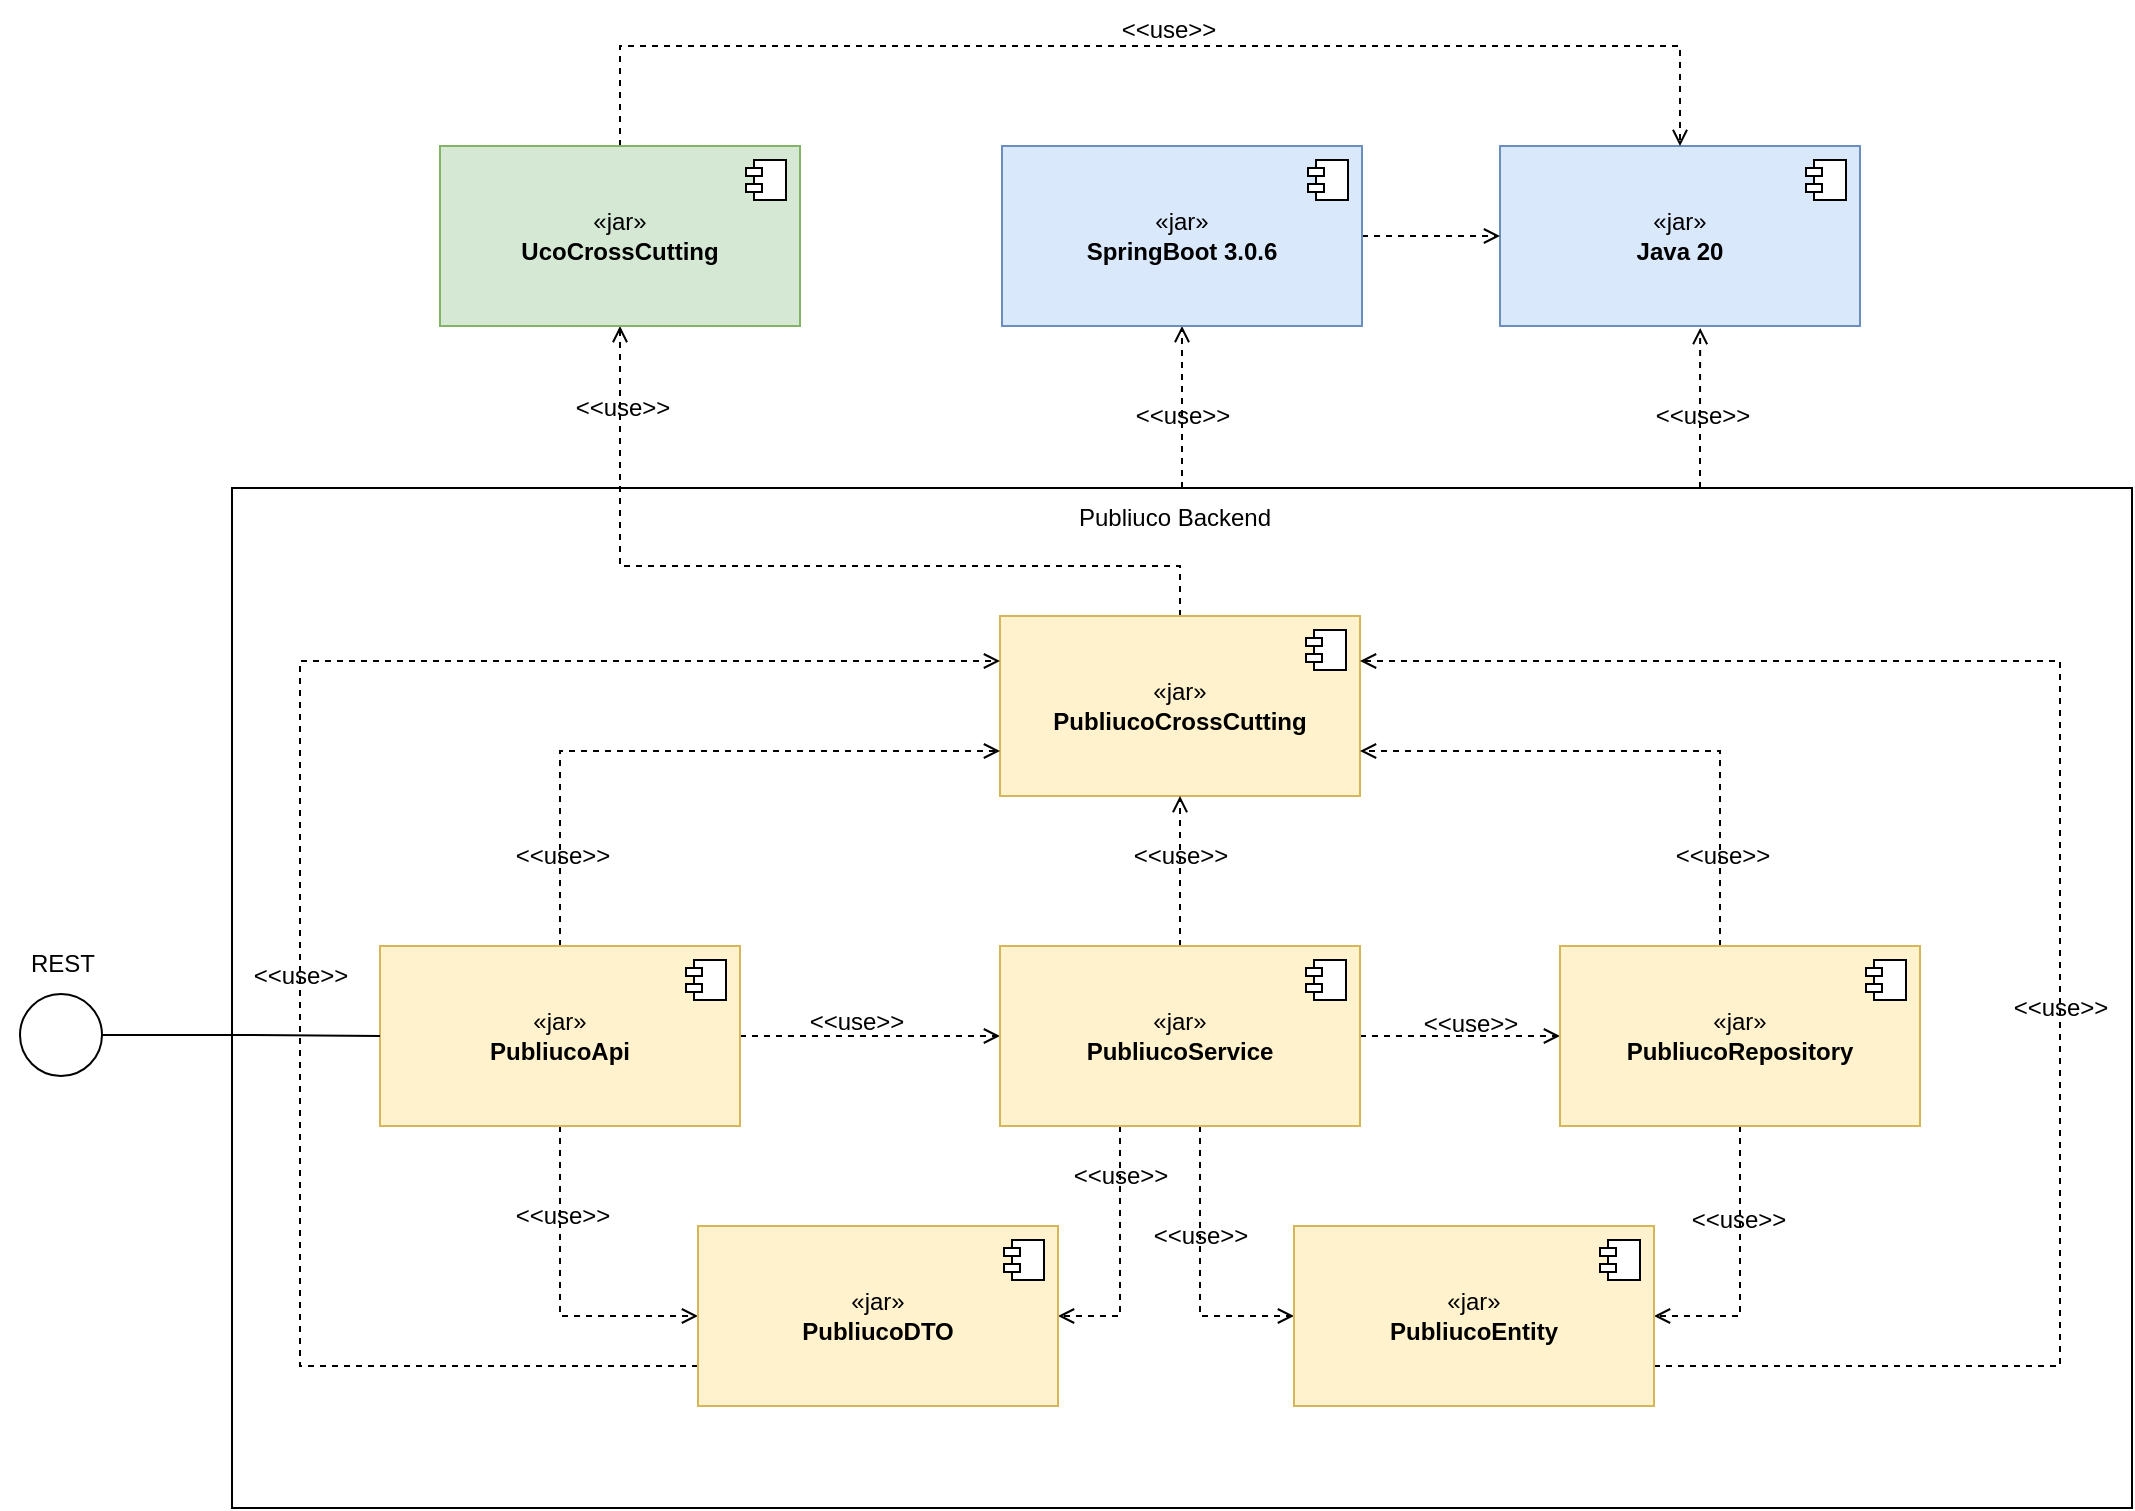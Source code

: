 <mxfile version="21.2.9" type="google">
  <diagram name="Página-1" id="PIklZzsJ2BpsdOLTz_9t">
    <mxGraphModel grid="1" page="1" gridSize="10" guides="1" tooltips="1" connect="1" arrows="1" fold="1" pageScale="1" pageWidth="827" pageHeight="1169" math="0" shadow="0">
      <root>
        <mxCell id="0" />
        <mxCell id="1" parent="0" />
        <mxCell id="p-Tx8P7YwuyTGG2r0MlX-31" style="edgeStyle=orthogonalEdgeStyle;rounded=0;orthogonalLoop=1;jettySize=auto;html=1;entryX=0.556;entryY=1.011;entryDx=0;entryDy=0;entryPerimeter=0;dashed=1;endArrow=open;endFill=0;" edge="1" parent="1" source="p-Tx8P7YwuyTGG2r0MlX-27" target="p-Tx8P7YwuyTGG2r0MlX-29">
          <mxGeometry relative="1" as="geometry">
            <Array as="points">
              <mxPoint x="1120" y="30" />
              <mxPoint x="1120" y="30" />
            </Array>
          </mxGeometry>
        </mxCell>
        <mxCell id="p-Tx8P7YwuyTGG2r0MlX-35" style="edgeStyle=orthogonalEdgeStyle;rounded=0;orthogonalLoop=1;jettySize=auto;html=1;entryX=0.5;entryY=1;entryDx=0;entryDy=0;endArrow=open;endFill=0;dashed=1;" edge="1" parent="1" source="p-Tx8P7YwuyTGG2r0MlX-27" target="p-Tx8P7YwuyTGG2r0MlX-32">
          <mxGeometry relative="1" as="geometry" />
        </mxCell>
        <mxCell id="p-Tx8P7YwuyTGG2r0MlX-27" value="" style="rounded=0;whiteSpace=wrap;html=1;fillColor=none;" vertex="1" parent="1">
          <mxGeometry x="386" y="61" width="950" height="510" as="geometry" />
        </mxCell>
        <mxCell id="p-Tx8P7YwuyTGG2r0MlX-64" style="edgeStyle=orthogonalEdgeStyle;rounded=0;orthogonalLoop=1;jettySize=auto;html=1;dashed=1;endArrow=open;endFill=0;" edge="1" parent="1" source="p-Tx8P7YwuyTGG2r0MlX-1" target="p-Tx8P7YwuyTGG2r0MlX-61">
          <mxGeometry relative="1" as="geometry">
            <Array as="points">
              <mxPoint x="860" y="100" />
              <mxPoint x="580" y="100" />
            </Array>
          </mxGeometry>
        </mxCell>
        <mxCell id="p-Tx8P7YwuyTGG2r0MlX-1" value="«jar»&lt;br&gt;&lt;b&gt;PubliucoCrossCutting&lt;/b&gt;" style="html=1;dropTarget=0;whiteSpace=wrap;fillColor=#fff2cc;strokeColor=#d6b656;" vertex="1" parent="1">
          <mxGeometry x="770" y="125" width="180" height="90" as="geometry" />
        </mxCell>
        <mxCell id="p-Tx8P7YwuyTGG2r0MlX-2" value="" style="shape=module;jettyWidth=8;jettyHeight=4;" vertex="1" parent="p-Tx8P7YwuyTGG2r0MlX-1">
          <mxGeometry x="1" width="20" height="20" relative="1" as="geometry">
            <mxPoint x="-27" y="7" as="offset" />
          </mxGeometry>
        </mxCell>
        <mxCell id="p-Tx8P7YwuyTGG2r0MlX-5" style="edgeStyle=orthogonalEdgeStyle;rounded=0;orthogonalLoop=1;jettySize=auto;html=1;endArrow=open;endFill=0;dashed=1;startArrow=none;entryX=0;entryY=0.75;entryDx=0;entryDy=0;" edge="1" parent="1" source="p-Tx8P7YwuyTGG2r0MlX-3" target="p-Tx8P7YwuyTGG2r0MlX-1">
          <mxGeometry relative="1" as="geometry">
            <mxPoint x="550" y="215" as="sourcePoint" />
            <Array as="points">
              <mxPoint x="550" y="193" />
            </Array>
          </mxGeometry>
        </mxCell>
        <mxCell id="p-Tx8P7YwuyTGG2r0MlX-12" style="edgeStyle=orthogonalEdgeStyle;rounded=0;orthogonalLoop=1;jettySize=auto;html=1;entryX=0;entryY=0.5;entryDx=0;entryDy=0;endArrow=open;endFill=0;dashed=1;" edge="1" parent="1" source="p-Tx8P7YwuyTGG2r0MlX-3" target="p-Tx8P7YwuyTGG2r0MlX-8">
          <mxGeometry relative="1" as="geometry" />
        </mxCell>
        <mxCell id="p-Tx8P7YwuyTGG2r0MlX-18" style="edgeStyle=orthogonalEdgeStyle;rounded=0;orthogonalLoop=1;jettySize=auto;html=1;entryX=0;entryY=0.5;entryDx=0;entryDy=0;endArrow=open;endFill=0;dashed=1;" edge="1" parent="1" source="p-Tx8P7YwuyTGG2r0MlX-3" target="p-Tx8P7YwuyTGG2r0MlX-16">
          <mxGeometry relative="1" as="geometry" />
        </mxCell>
        <mxCell id="p-Tx8P7YwuyTGG2r0MlX-3" value="«jar»&lt;br&gt;&lt;b&gt;PubliucoApi&lt;/b&gt;" style="html=1;dropTarget=0;whiteSpace=wrap;fillColor=#fff2cc;strokeColor=#d6b656;" vertex="1" parent="1">
          <mxGeometry x="460" y="290" width="180" height="90" as="geometry" />
        </mxCell>
        <mxCell id="p-Tx8P7YwuyTGG2r0MlX-4" value="" style="shape=module;jettyWidth=8;jettyHeight=4;" vertex="1" parent="p-Tx8P7YwuyTGG2r0MlX-3">
          <mxGeometry x="1" width="20" height="20" relative="1" as="geometry">
            <mxPoint x="-27" y="7" as="offset" />
          </mxGeometry>
        </mxCell>
        <mxCell id="p-Tx8P7YwuyTGG2r0MlX-13" style="edgeStyle=orthogonalEdgeStyle;rounded=0;orthogonalLoop=1;jettySize=auto;html=1;entryX=0;entryY=0.5;entryDx=0;entryDy=0;dashed=1;endArrow=open;endFill=0;" edge="1" parent="1" source="p-Tx8P7YwuyTGG2r0MlX-8" target="p-Tx8P7YwuyTGG2r0MlX-10">
          <mxGeometry relative="1" as="geometry" />
        </mxCell>
        <mxCell id="p-Tx8P7YwuyTGG2r0MlX-19" style="edgeStyle=orthogonalEdgeStyle;rounded=0;orthogonalLoop=1;jettySize=auto;html=1;entryX=1;entryY=0.5;entryDx=0;entryDy=0;endArrow=open;endFill=0;dashed=1;" edge="1" parent="1" source="p-Tx8P7YwuyTGG2r0MlX-8" target="p-Tx8P7YwuyTGG2r0MlX-16">
          <mxGeometry relative="1" as="geometry">
            <Array as="points">
              <mxPoint x="830" y="475" />
            </Array>
          </mxGeometry>
        </mxCell>
        <mxCell id="p-Tx8P7YwuyTGG2r0MlX-21" style="edgeStyle=orthogonalEdgeStyle;rounded=0;orthogonalLoop=1;jettySize=auto;html=1;entryX=0;entryY=0.5;entryDx=0;entryDy=0;endArrow=open;endFill=0;dashed=1;" edge="1" parent="1" source="p-Tx8P7YwuyTGG2r0MlX-8" target="p-Tx8P7YwuyTGG2r0MlX-14">
          <mxGeometry relative="1" as="geometry">
            <Array as="points">
              <mxPoint x="870" y="475" />
            </Array>
          </mxGeometry>
        </mxCell>
        <mxCell id="p-Tx8P7YwuyTGG2r0MlX-23" style="edgeStyle=orthogonalEdgeStyle;rounded=0;orthogonalLoop=1;jettySize=auto;html=1;entryX=0.5;entryY=1;entryDx=0;entryDy=0;endArrow=open;endFill=0;dashed=1;" edge="1" parent="1" source="p-Tx8P7YwuyTGG2r0MlX-8" target="p-Tx8P7YwuyTGG2r0MlX-1">
          <mxGeometry relative="1" as="geometry" />
        </mxCell>
        <mxCell id="p-Tx8P7YwuyTGG2r0MlX-8" value="«jar»&lt;br&gt;&lt;b style=&quot;border-color: var(--border-color);&quot;&gt;Publiuco&lt;/b&gt;&lt;b&gt;Service&lt;/b&gt;" style="html=1;dropTarget=0;whiteSpace=wrap;fillColor=#fff2cc;strokeColor=#d6b656;" vertex="1" parent="1">
          <mxGeometry x="770" y="290" width="180" height="90" as="geometry" />
        </mxCell>
        <mxCell id="p-Tx8P7YwuyTGG2r0MlX-9" value="" style="shape=module;jettyWidth=8;jettyHeight=4;" vertex="1" parent="p-Tx8P7YwuyTGG2r0MlX-8">
          <mxGeometry x="1" width="20" height="20" relative="1" as="geometry">
            <mxPoint x="-27" y="7" as="offset" />
          </mxGeometry>
        </mxCell>
        <mxCell id="p-Tx8P7YwuyTGG2r0MlX-22" style="edgeStyle=orthogonalEdgeStyle;rounded=0;orthogonalLoop=1;jettySize=auto;html=1;entryX=1;entryY=0.5;entryDx=0;entryDy=0;endArrow=open;endFill=0;dashed=1;" edge="1" parent="1" source="p-Tx8P7YwuyTGG2r0MlX-10" target="p-Tx8P7YwuyTGG2r0MlX-14">
          <mxGeometry relative="1" as="geometry" />
        </mxCell>
        <mxCell id="p-Tx8P7YwuyTGG2r0MlX-24" style="edgeStyle=orthogonalEdgeStyle;rounded=0;orthogonalLoop=1;jettySize=auto;html=1;entryX=1;entryY=0.75;entryDx=0;entryDy=0;dashed=1;endArrow=open;endFill=0;" edge="1" parent="1" source="p-Tx8P7YwuyTGG2r0MlX-10" target="p-Tx8P7YwuyTGG2r0MlX-1">
          <mxGeometry relative="1" as="geometry">
            <Array as="points">
              <mxPoint x="1130" y="193" />
            </Array>
          </mxGeometry>
        </mxCell>
        <mxCell id="p-Tx8P7YwuyTGG2r0MlX-10" value="«jar»&lt;br&gt;&lt;b style=&quot;border-color: var(--border-color);&quot;&gt;Publiuco&lt;/b&gt;&lt;b&gt;Repository&lt;/b&gt;" style="html=1;dropTarget=0;whiteSpace=wrap;fillColor=#fff2cc;strokeColor=#d6b656;" vertex="1" parent="1">
          <mxGeometry x="1050" y="290" width="180" height="90" as="geometry" />
        </mxCell>
        <mxCell id="p-Tx8P7YwuyTGG2r0MlX-11" value="" style="shape=module;jettyWidth=8;jettyHeight=4;" vertex="1" parent="p-Tx8P7YwuyTGG2r0MlX-10">
          <mxGeometry x="1" width="20" height="20" relative="1" as="geometry">
            <mxPoint x="-27" y="7" as="offset" />
          </mxGeometry>
        </mxCell>
        <mxCell id="p-Tx8P7YwuyTGG2r0MlX-26" style="edgeStyle=orthogonalEdgeStyle;rounded=0;orthogonalLoop=1;jettySize=auto;html=1;entryX=1;entryY=0.25;entryDx=0;entryDy=0;dashed=1;endArrow=open;endFill=0;" edge="1" parent="1" source="p-Tx8P7YwuyTGG2r0MlX-14" target="p-Tx8P7YwuyTGG2r0MlX-1">
          <mxGeometry relative="1" as="geometry">
            <Array as="points">
              <mxPoint x="1300" y="500" />
              <mxPoint x="1300" y="148" />
            </Array>
          </mxGeometry>
        </mxCell>
        <mxCell id="p-Tx8P7YwuyTGG2r0MlX-14" value="«jar»&lt;br&gt;&lt;b style=&quot;border-color: var(--border-color);&quot;&gt;Publiuco&lt;/b&gt;&lt;b&gt;Entity&lt;/b&gt;" style="html=1;dropTarget=0;whiteSpace=wrap;fillColor=#fff2cc;strokeColor=#d6b656;" vertex="1" parent="1">
          <mxGeometry x="917" y="430" width="180" height="90" as="geometry" />
        </mxCell>
        <mxCell id="p-Tx8P7YwuyTGG2r0MlX-15" value="" style="shape=module;jettyWidth=8;jettyHeight=4;" vertex="1" parent="p-Tx8P7YwuyTGG2r0MlX-14">
          <mxGeometry x="1" width="20" height="20" relative="1" as="geometry">
            <mxPoint x="-27" y="7" as="offset" />
          </mxGeometry>
        </mxCell>
        <mxCell id="p-Tx8P7YwuyTGG2r0MlX-25" style="edgeStyle=orthogonalEdgeStyle;rounded=0;orthogonalLoop=1;jettySize=auto;html=1;entryX=0;entryY=0.25;entryDx=0;entryDy=0;dashed=1;endArrow=open;endFill=0;" edge="1" parent="1" source="p-Tx8P7YwuyTGG2r0MlX-16" target="p-Tx8P7YwuyTGG2r0MlX-1">
          <mxGeometry relative="1" as="geometry">
            <Array as="points">
              <mxPoint x="420" y="500" />
              <mxPoint x="420" y="148" />
            </Array>
          </mxGeometry>
        </mxCell>
        <mxCell id="p-Tx8P7YwuyTGG2r0MlX-16" value="«jar»&lt;br&gt;&lt;b&gt;PubliucoDTO&lt;/b&gt;" style="html=1;dropTarget=0;whiteSpace=wrap;fillColor=#fff2cc;strokeColor=#d6b656;" vertex="1" parent="1">
          <mxGeometry x="619" y="430" width="180" height="90" as="geometry" />
        </mxCell>
        <mxCell id="p-Tx8P7YwuyTGG2r0MlX-17" value="" style="shape=module;jettyWidth=8;jettyHeight=4;" vertex="1" parent="p-Tx8P7YwuyTGG2r0MlX-16">
          <mxGeometry x="1" width="20" height="20" relative="1" as="geometry">
            <mxPoint x="-27" y="7" as="offset" />
          </mxGeometry>
        </mxCell>
        <mxCell id="p-Tx8P7YwuyTGG2r0MlX-28" value="Publiuco Backend" style="text;html=1;align=center;verticalAlign=middle;resizable=0;points=[];autosize=1;strokeColor=none;fillColor=none;" vertex="1" parent="1">
          <mxGeometry x="797" y="61" width="120" height="30" as="geometry" />
        </mxCell>
        <mxCell id="p-Tx8P7YwuyTGG2r0MlX-29" value="«jar»&lt;br&gt;&lt;b&gt;Java 20&lt;/b&gt;" style="html=1;dropTarget=0;whiteSpace=wrap;fillColor=#dae8fc;strokeColor=#6c8ebf;" vertex="1" parent="1">
          <mxGeometry x="1020" y="-110" width="180" height="90" as="geometry" />
        </mxCell>
        <mxCell id="p-Tx8P7YwuyTGG2r0MlX-30" value="" style="shape=module;jettyWidth=8;jettyHeight=4;" vertex="1" parent="p-Tx8P7YwuyTGG2r0MlX-29">
          <mxGeometry x="1" width="20" height="20" relative="1" as="geometry">
            <mxPoint x="-27" y="7" as="offset" />
          </mxGeometry>
        </mxCell>
        <mxCell id="p-Tx8P7YwuyTGG2r0MlX-34" style="edgeStyle=orthogonalEdgeStyle;rounded=0;orthogonalLoop=1;jettySize=auto;html=1;entryX=0;entryY=0.5;entryDx=0;entryDy=0;dashed=1;endArrow=open;endFill=0;" edge="1" parent="1" source="p-Tx8P7YwuyTGG2r0MlX-32" target="p-Tx8P7YwuyTGG2r0MlX-29">
          <mxGeometry relative="1" as="geometry" />
        </mxCell>
        <mxCell id="p-Tx8P7YwuyTGG2r0MlX-32" value="«jar»&lt;br&gt;&lt;b&gt;SpringBoot 3.0.6&lt;/b&gt;" style="html=1;dropTarget=0;whiteSpace=wrap;fillColor=#dae8fc;strokeColor=#6c8ebf;" vertex="1" parent="1">
          <mxGeometry x="771" y="-110" width="180" height="90" as="geometry" />
        </mxCell>
        <mxCell id="p-Tx8P7YwuyTGG2r0MlX-33" value="" style="shape=module;jettyWidth=8;jettyHeight=4;" vertex="1" parent="p-Tx8P7YwuyTGG2r0MlX-32">
          <mxGeometry x="1" width="20" height="20" relative="1" as="geometry">
            <mxPoint x="-27" y="7" as="offset" />
          </mxGeometry>
        </mxCell>
        <mxCell id="p-Tx8P7YwuyTGG2r0MlX-48" value="&amp;lt;&amp;lt;use&amp;gt;&amp;gt;" style="text;html=1;align=center;verticalAlign=middle;resizable=0;points=[];autosize=1;strokeColor=none;fillColor=none;" vertex="1" parent="1">
          <mxGeometry x="516" y="230" width="70" height="30" as="geometry" />
        </mxCell>
        <mxCell id="p-Tx8P7YwuyTGG2r0MlX-49" value="&amp;lt;&amp;lt;use&amp;gt;&amp;gt;" style="text;html=1;align=center;verticalAlign=middle;resizable=0;points=[];autosize=1;strokeColor=none;fillColor=none;" vertex="1" parent="1">
          <mxGeometry x="825" y="230" width="70" height="30" as="geometry" />
        </mxCell>
        <mxCell id="p-Tx8P7YwuyTGG2r0MlX-50" value="&amp;lt;&amp;lt;use&amp;gt;&amp;gt;" style="text;html=1;align=center;verticalAlign=middle;resizable=0;points=[];autosize=1;strokeColor=none;fillColor=none;" vertex="1" parent="1">
          <mxGeometry x="1096" y="230" width="70" height="30" as="geometry" />
        </mxCell>
        <mxCell id="p-Tx8P7YwuyTGG2r0MlX-51" value="&amp;lt;&amp;lt;use&amp;gt;&amp;gt;" style="text;html=1;align=center;verticalAlign=middle;resizable=0;points=[];autosize=1;strokeColor=none;fillColor=none;" vertex="1" parent="1">
          <mxGeometry x="663" y="313" width="70" height="30" as="geometry" />
        </mxCell>
        <mxCell id="p-Tx8P7YwuyTGG2r0MlX-52" value="&amp;lt;&amp;lt;use&amp;gt;&amp;gt;" style="text;html=1;align=center;verticalAlign=middle;resizable=0;points=[];autosize=1;strokeColor=none;fillColor=none;" vertex="1" parent="1">
          <mxGeometry x="970" y="314" width="70" height="30" as="geometry" />
        </mxCell>
        <mxCell id="p-Tx8P7YwuyTGG2r0MlX-53" value="&amp;lt;&amp;lt;use&amp;gt;&amp;gt;" style="text;html=1;align=center;verticalAlign=middle;resizable=0;points=[];autosize=1;strokeColor=none;fillColor=none;" vertex="1" parent="1">
          <mxGeometry x="516" y="410" width="70" height="30" as="geometry" />
        </mxCell>
        <mxCell id="p-Tx8P7YwuyTGG2r0MlX-54" value="&amp;lt;&amp;lt;use&amp;gt;&amp;gt;" style="text;html=1;align=center;verticalAlign=middle;resizable=0;points=[];autosize=1;strokeColor=none;fillColor=none;" vertex="1" parent="1">
          <mxGeometry x="795" y="390" width="70" height="30" as="geometry" />
        </mxCell>
        <mxCell id="p-Tx8P7YwuyTGG2r0MlX-55" value="&amp;lt;&amp;lt;use&amp;gt;&amp;gt;" style="text;html=1;align=center;verticalAlign=middle;resizable=0;points=[];autosize=1;strokeColor=none;fillColor=none;" vertex="1" parent="1">
          <mxGeometry x="835" y="420" width="70" height="30" as="geometry" />
        </mxCell>
        <mxCell id="p-Tx8P7YwuyTGG2r0MlX-56" value="&amp;lt;&amp;lt;use&amp;gt;&amp;gt;" style="text;html=1;align=center;verticalAlign=middle;resizable=0;points=[];autosize=1;strokeColor=none;fillColor=none;" vertex="1" parent="1">
          <mxGeometry x="1104" y="412" width="70" height="30" as="geometry" />
        </mxCell>
        <mxCell id="p-Tx8P7YwuyTGG2r0MlX-57" value="&amp;lt;&amp;lt;use&amp;gt;&amp;gt;" style="text;html=1;align=center;verticalAlign=middle;resizable=0;points=[];autosize=1;strokeColor=none;fillColor=none;" vertex="1" parent="1">
          <mxGeometry x="1265" y="306" width="70" height="30" as="geometry" />
        </mxCell>
        <mxCell id="p-Tx8P7YwuyTGG2r0MlX-58" value="&amp;lt;&amp;lt;use&amp;gt;&amp;gt;" style="text;html=1;align=center;verticalAlign=middle;resizable=0;points=[];autosize=1;strokeColor=none;fillColor=none;" vertex="1" parent="1">
          <mxGeometry x="385" y="290" width="70" height="30" as="geometry" />
        </mxCell>
        <mxCell id="p-Tx8P7YwuyTGG2r0MlX-59" value="&amp;lt;&amp;lt;use&amp;gt;&amp;gt;" style="text;html=1;align=center;verticalAlign=middle;resizable=0;points=[];autosize=1;strokeColor=none;fillColor=none;" vertex="1" parent="1">
          <mxGeometry x="826" y="10" width="70" height="30" as="geometry" />
        </mxCell>
        <mxCell id="p-Tx8P7YwuyTGG2r0MlX-60" value="&amp;lt;&amp;lt;use&amp;gt;&amp;gt;" style="text;html=1;align=center;verticalAlign=middle;resizable=0;points=[];autosize=1;strokeColor=none;fillColor=none;" vertex="1" parent="1">
          <mxGeometry x="1086" y="10" width="70" height="30" as="geometry" />
        </mxCell>
        <mxCell id="p-Tx8P7YwuyTGG2r0MlX-67" style="edgeStyle=orthogonalEdgeStyle;rounded=0;orthogonalLoop=1;jettySize=auto;html=1;entryX=0.5;entryY=0;entryDx=0;entryDy=0;dashed=1;endArrow=open;endFill=0;" edge="1" parent="1" source="p-Tx8P7YwuyTGG2r0MlX-61" target="p-Tx8P7YwuyTGG2r0MlX-29">
          <mxGeometry relative="1" as="geometry">
            <Array as="points">
              <mxPoint x="580" y="-160" />
              <mxPoint x="1110" y="-160" />
            </Array>
          </mxGeometry>
        </mxCell>
        <mxCell id="p-Tx8P7YwuyTGG2r0MlX-61" value="«jar»&lt;br&gt;&lt;b&gt;UcoCrossCutting&lt;/b&gt;" style="html=1;dropTarget=0;whiteSpace=wrap;fillColor=#d5e8d4;strokeColor=#82b366;" vertex="1" parent="1">
          <mxGeometry x="490" y="-110" width="180" height="90" as="geometry" />
        </mxCell>
        <mxCell id="p-Tx8P7YwuyTGG2r0MlX-62" value="" style="shape=module;jettyWidth=8;jettyHeight=4;" vertex="1" parent="p-Tx8P7YwuyTGG2r0MlX-61">
          <mxGeometry x="1" width="20" height="20" relative="1" as="geometry">
            <mxPoint x="-27" y="7" as="offset" />
          </mxGeometry>
        </mxCell>
        <mxCell id="p-Tx8P7YwuyTGG2r0MlX-65" value="&amp;lt;&amp;lt;use&amp;gt;&amp;gt;" style="text;html=1;align=center;verticalAlign=middle;resizable=0;points=[];autosize=1;strokeColor=none;fillColor=none;" vertex="1" parent="1">
          <mxGeometry x="546" y="6" width="70" height="30" as="geometry" />
        </mxCell>
        <mxCell id="p-Tx8P7YwuyTGG2r0MlX-68" value="&amp;lt;&amp;lt;use&amp;gt;&amp;gt;" style="text;html=1;align=center;verticalAlign=middle;resizable=0;points=[];autosize=1;strokeColor=none;fillColor=none;" vertex="1" parent="1">
          <mxGeometry x="819" y="-183" width="70" height="30" as="geometry" />
        </mxCell>
        <mxCell id="p-Tx8P7YwuyTGG2r0MlX-71" style="edgeStyle=orthogonalEdgeStyle;rounded=0;orthogonalLoop=1;jettySize=auto;html=1;entryX=0;entryY=0.5;entryDx=0;entryDy=0;endArrow=none;endFill=0;" edge="1" parent="1" source="p-Tx8P7YwuyTGG2r0MlX-70" target="p-Tx8P7YwuyTGG2r0MlX-3">
          <mxGeometry relative="1" as="geometry" />
        </mxCell>
        <mxCell id="p-Tx8P7YwuyTGG2r0MlX-70" value="" style="ellipse;whiteSpace=wrap;html=1;aspect=fixed;" vertex="1" parent="1">
          <mxGeometry x="280" y="314" width="41" height="41" as="geometry" />
        </mxCell>
        <mxCell id="p-Tx8P7YwuyTGG2r0MlX-72" value="REST" style="text;html=1;align=center;verticalAlign=middle;resizable=0;points=[];autosize=1;strokeColor=none;fillColor=none;" vertex="1" parent="1">
          <mxGeometry x="270.5" y="284" width="60" height="30" as="geometry" />
        </mxCell>
      </root>
    </mxGraphModel>
  </diagram>
</mxfile>
